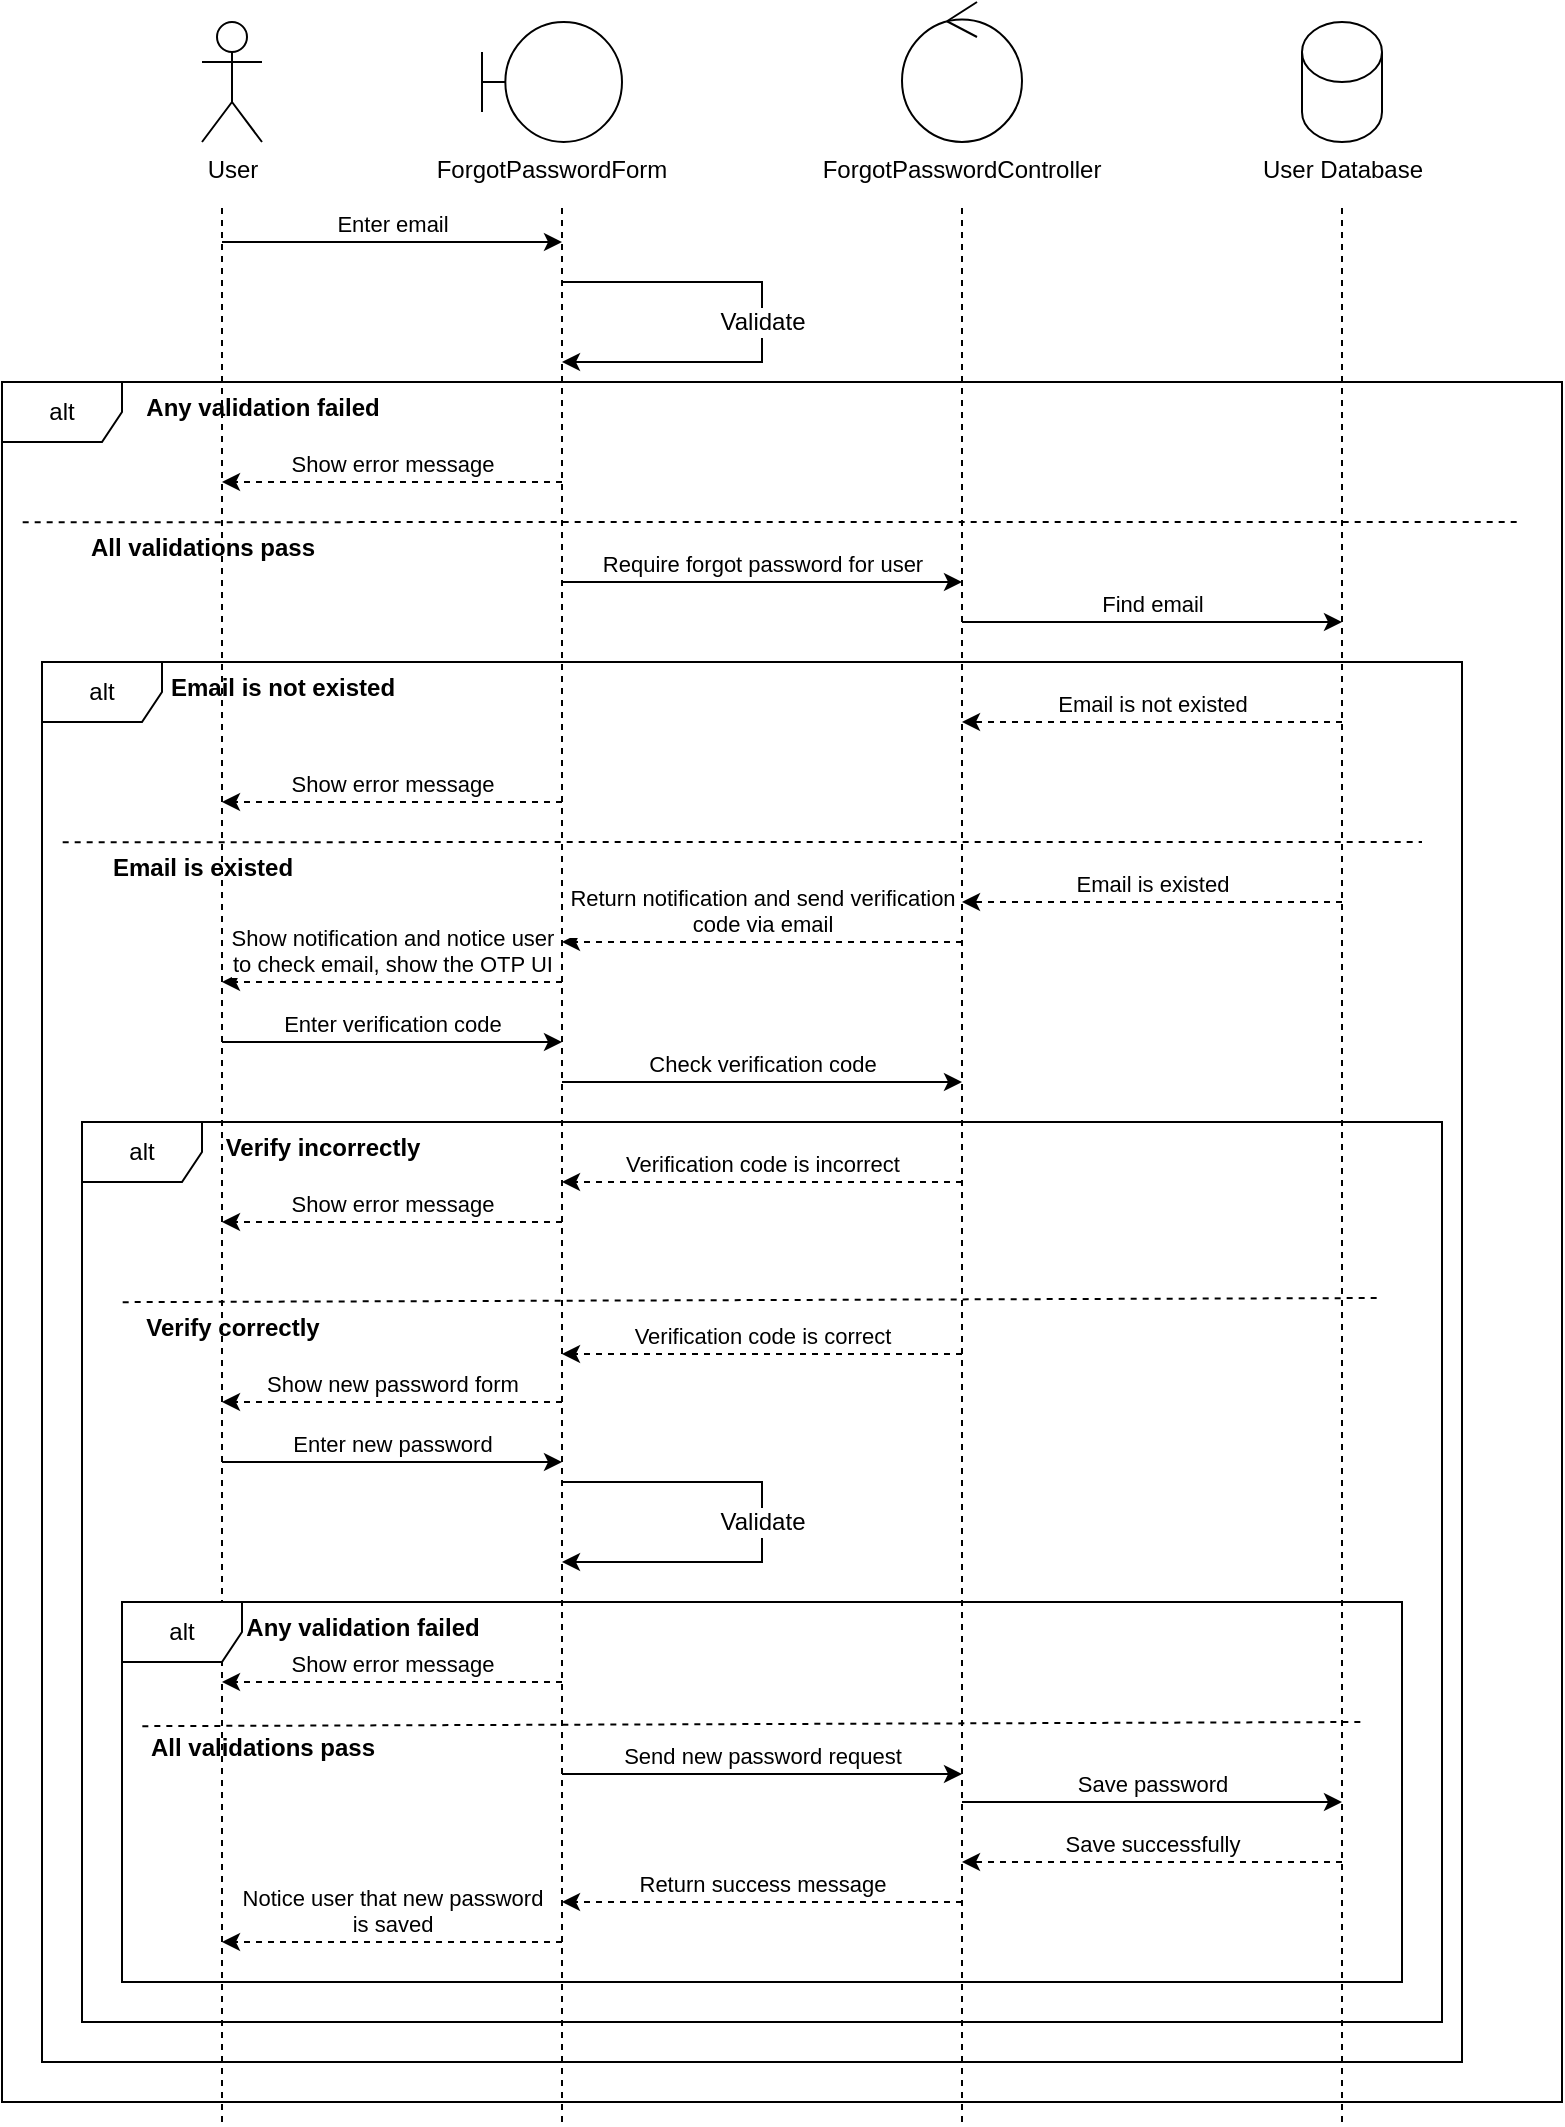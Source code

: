 <mxfile version="26.0.16">
  <diagram name="Page-1" id="g4U0RCYTOHZ-zmsss6JM">
    <mxGraphModel dx="773" dy="992" grid="1" gridSize="10" guides="1" tooltips="1" connect="1" arrows="1" fold="1" page="1" pageScale="1" pageWidth="850" pageHeight="1100" math="0" shadow="0">
      <root>
        <mxCell id="0" />
        <mxCell id="1" parent="0" />
        <mxCell id="nhiZV5JKcpSrHTk-ohBs-1" value="User" style="shape=umlActor;verticalLabelPosition=bottom;verticalAlign=top;html=1;outlineConnect=0;" vertex="1" parent="1">
          <mxGeometry x="120" y="40" width="30" height="60" as="geometry" />
        </mxCell>
        <mxCell id="nhiZV5JKcpSrHTk-ohBs-2" value="ForgotPasswordForm" style="shape=umlBoundary;whiteSpace=wrap;html=1;verticalAlign=top;fontSize=12;labelPosition=center;verticalLabelPosition=bottom;align=center;" vertex="1" parent="1">
          <mxGeometry x="260" y="40" width="70" height="60" as="geometry" />
        </mxCell>
        <mxCell id="nhiZV5JKcpSrHTk-ohBs-3" value="ForgotPasswordController" style="ellipse;shape=umlControl;whiteSpace=wrap;html=1;labelPosition=center;verticalLabelPosition=bottom;align=center;verticalAlign=top;" vertex="1" parent="1">
          <mxGeometry x="470" y="30" width="60" height="70" as="geometry" />
        </mxCell>
        <mxCell id="nhiZV5JKcpSrHTk-ohBs-4" value="User Database" style="shape=cylinder3;html=1;boundedLbl=1;backgroundOutline=1;size=15;labelPosition=center;verticalLabelPosition=bottom;align=center;verticalAlign=top;" vertex="1" parent="1">
          <mxGeometry x="670" y="40.0" width="40" height="60" as="geometry" />
        </mxCell>
        <mxCell id="nhiZV5JKcpSrHTk-ohBs-5" value="" style="endArrow=none;dashed=1;html=1;rounded=0;" edge="1" parent="1">
          <mxGeometry width="50" height="50" relative="1" as="geometry">
            <mxPoint x="130" y="1090" as="sourcePoint" />
            <mxPoint x="130" y="130" as="targetPoint" />
          </mxGeometry>
        </mxCell>
        <mxCell id="nhiZV5JKcpSrHTk-ohBs-6" value="" style="endArrow=none;dashed=1;html=1;rounded=0;" edge="1" parent="1">
          <mxGeometry width="50" height="50" relative="1" as="geometry">
            <mxPoint x="300" y="1090" as="sourcePoint" />
            <mxPoint x="300" y="130" as="targetPoint" />
          </mxGeometry>
        </mxCell>
        <mxCell id="nhiZV5JKcpSrHTk-ohBs-7" value="" style="endArrow=none;dashed=1;html=1;rounded=0;" edge="1" parent="1">
          <mxGeometry width="50" height="50" relative="1" as="geometry">
            <mxPoint x="500" y="1090" as="sourcePoint" />
            <mxPoint x="500" y="130" as="targetPoint" />
          </mxGeometry>
        </mxCell>
        <mxCell id="nhiZV5JKcpSrHTk-ohBs-8" value="" style="endArrow=none;dashed=1;html=1;rounded=0;" edge="1" parent="1">
          <mxGeometry width="50" height="50" relative="1" as="geometry">
            <mxPoint x="690" y="1090" as="sourcePoint" />
            <mxPoint x="690" y="130" as="targetPoint" />
          </mxGeometry>
        </mxCell>
        <mxCell id="nhiZV5JKcpSrHTk-ohBs-9" value="Enter email" style="endArrow=classic;html=1;rounded=0;labelPosition=center;verticalLabelPosition=top;align=center;verticalAlign=bottom;" edge="1" parent="1">
          <mxGeometry width="50" height="50" relative="1" as="geometry">
            <mxPoint x="130" y="150" as="sourcePoint" />
            <mxPoint x="300" y="150" as="targetPoint" />
          </mxGeometry>
        </mxCell>
        <mxCell id="nhiZV5JKcpSrHTk-ohBs-10" value="Validate" style="endArrow=classic;html=1;rounded=0;labelPosition=center;verticalLabelPosition=middle;align=center;verticalAlign=middle;fontFamily=Helvetica;fontSize=12;fontColor=default;" edge="1" parent="1">
          <mxGeometry width="50" height="50" relative="1" as="geometry">
            <mxPoint x="300" y="170" as="sourcePoint" />
            <mxPoint x="300" y="210" as="targetPoint" />
            <Array as="points">
              <mxPoint x="400" y="170" />
              <mxPoint x="400" y="210" />
            </Array>
          </mxGeometry>
        </mxCell>
        <mxCell id="nhiZV5JKcpSrHTk-ohBs-11" value="alt" style="shape=umlFrame;whiteSpace=wrap;html=1;pointerEvents=0;" vertex="1" parent="1">
          <mxGeometry x="20" y="220" width="780" height="860" as="geometry" />
        </mxCell>
        <mxCell id="nhiZV5JKcpSrHTk-ohBs-12" value="Any validation failed" style="text;align=center;fontStyle=1;verticalAlign=middle;spacingLeft=3;spacingRight=3;strokeColor=none;rotatable=0;points=[[0,0.5],[1,0.5]];portConstraint=eastwest;html=1;" vertex="1" parent="1">
          <mxGeometry x="110" y="220" width="80" height="26" as="geometry" />
        </mxCell>
        <mxCell id="nhiZV5JKcpSrHTk-ohBs-13" value="Show error message" style="endArrow=classic;html=1;rounded=0;dashed=1;labelPosition=center;verticalLabelPosition=top;align=center;verticalAlign=bottom;" edge="1" parent="1">
          <mxGeometry width="50" height="50" relative="1" as="geometry">
            <mxPoint x="300" y="270" as="sourcePoint" />
            <mxPoint x="130" y="270" as="targetPoint" />
          </mxGeometry>
        </mxCell>
        <mxCell id="nhiZV5JKcpSrHTk-ohBs-14" value="" style="endArrow=none;dashed=1;html=1;rounded=0;fontFamily=Helvetica;fontSize=12;fontColor=default;exitX=0.001;exitY=0.224;exitDx=0;exitDy=0;exitPerimeter=0;" edge="1" parent="1">
          <mxGeometry width="50" height="50" relative="1" as="geometry">
            <mxPoint x="30.34" y="290.08" as="sourcePoint" />
            <mxPoint x="780" y="290" as="targetPoint" />
          </mxGeometry>
        </mxCell>
        <mxCell id="nhiZV5JKcpSrHTk-ohBs-17" value="All validations pass" style="text;align=center;fontStyle=1;verticalAlign=middle;spacingLeft=3;spacingRight=3;strokeColor=none;rotatable=0;points=[[0,0.5],[1,0.5]];portConstraint=eastwest;html=1;" vertex="1" parent="1">
          <mxGeometry x="80" y="290" width="80" height="26" as="geometry" />
        </mxCell>
        <mxCell id="nhiZV5JKcpSrHTk-ohBs-18" value="Require forgot password for user" style="endArrow=classic;html=1;rounded=0;labelPosition=center;verticalLabelPosition=top;align=center;verticalAlign=bottom;" edge="1" parent="1">
          <mxGeometry width="50" height="50" relative="1" as="geometry">
            <mxPoint x="300" y="320" as="sourcePoint" />
            <mxPoint x="500" y="320" as="targetPoint" />
          </mxGeometry>
        </mxCell>
        <mxCell id="nhiZV5JKcpSrHTk-ohBs-19" value="Find email" style="endArrow=classic;html=1;rounded=0;labelPosition=center;verticalLabelPosition=top;align=center;verticalAlign=bottom;" edge="1" parent="1">
          <mxGeometry width="50" height="50" relative="1" as="geometry">
            <mxPoint x="500" y="340" as="sourcePoint" />
            <mxPoint x="690" y="340" as="targetPoint" />
          </mxGeometry>
        </mxCell>
        <mxCell id="nhiZV5JKcpSrHTk-ohBs-20" value="alt" style="shape=umlFrame;whiteSpace=wrap;html=1;pointerEvents=0;" vertex="1" parent="1">
          <mxGeometry x="40" y="360" width="710" height="700" as="geometry" />
        </mxCell>
        <mxCell id="nhiZV5JKcpSrHTk-ohBs-21" value="Email is not existed" style="text;align=center;fontStyle=1;verticalAlign=middle;spacingLeft=3;spacingRight=3;strokeColor=none;rotatable=0;points=[[0,0.5],[1,0.5]];portConstraint=eastwest;html=1;" vertex="1" parent="1">
          <mxGeometry x="120" y="360" width="80" height="26" as="geometry" />
        </mxCell>
        <mxCell id="nhiZV5JKcpSrHTk-ohBs-22" value="Email is not existed" style="endArrow=classic;html=1;rounded=0;dashed=1;labelPosition=center;verticalLabelPosition=top;align=center;verticalAlign=bottom;" edge="1" parent="1">
          <mxGeometry width="50" height="50" relative="1" as="geometry">
            <mxPoint x="690" y="390" as="sourcePoint" />
            <mxPoint x="500" y="390" as="targetPoint" />
          </mxGeometry>
        </mxCell>
        <mxCell id="nhiZV5JKcpSrHTk-ohBs-23" value="Return success message" style="endArrow=classic;html=1;rounded=0;dashed=1;labelPosition=center;verticalLabelPosition=top;align=center;verticalAlign=bottom;" edge="1" parent="1">
          <mxGeometry width="50" height="50" relative="1" as="geometry">
            <mxPoint x="500" y="980" as="sourcePoint" />
            <mxPoint x="300" y="980" as="targetPoint" />
          </mxGeometry>
        </mxCell>
        <mxCell id="nhiZV5JKcpSrHTk-ohBs-24" value="Show error message" style="endArrow=classic;html=1;rounded=0;dashed=1;labelPosition=center;verticalLabelPosition=top;align=center;verticalAlign=bottom;" edge="1" parent="1">
          <mxGeometry width="50" height="50" relative="1" as="geometry">
            <mxPoint x="300" y="430" as="sourcePoint" />
            <mxPoint x="130" y="430" as="targetPoint" />
          </mxGeometry>
        </mxCell>
        <mxCell id="nhiZV5JKcpSrHTk-ohBs-25" value="" style="endArrow=none;dashed=1;html=1;rounded=0;fontFamily=Helvetica;fontSize=12;fontColor=default;exitX=0.001;exitY=0.224;exitDx=0;exitDy=0;exitPerimeter=0;" edge="1" parent="1">
          <mxGeometry width="50" height="50" relative="1" as="geometry">
            <mxPoint x="50.34" y="450.08" as="sourcePoint" />
            <mxPoint x="730" y="450" as="targetPoint" />
          </mxGeometry>
        </mxCell>
        <mxCell id="nhiZV5JKcpSrHTk-ohBs-26" value="Email is existed" style="text;align=center;fontStyle=1;verticalAlign=middle;spacingLeft=3;spacingRight=3;strokeColor=none;rotatable=0;points=[[0,0.5],[1,0.5]];portConstraint=eastwest;html=1;" vertex="1" parent="1">
          <mxGeometry x="80" y="450" width="80" height="26" as="geometry" />
        </mxCell>
        <mxCell id="nhiZV5JKcpSrHTk-ohBs-27" value="Email is existed" style="endArrow=classic;html=1;rounded=0;dashed=1;labelPosition=center;verticalLabelPosition=top;align=center;verticalAlign=bottom;" edge="1" parent="1">
          <mxGeometry width="50" height="50" relative="1" as="geometry">
            <mxPoint x="690" y="480" as="sourcePoint" />
            <mxPoint x="500" y="480" as="targetPoint" />
          </mxGeometry>
        </mxCell>
        <mxCell id="nhiZV5JKcpSrHTk-ohBs-29" value="Return notification and send verification&lt;div&gt;code via email&lt;/div&gt;" style="endArrow=classic;html=1;rounded=0;dashed=1;labelPosition=center;verticalLabelPosition=top;align=center;verticalAlign=bottom;" edge="1" parent="1">
          <mxGeometry width="50" height="50" relative="1" as="geometry">
            <mxPoint x="500" y="500" as="sourcePoint" />
            <mxPoint x="300" y="500" as="targetPoint" />
          </mxGeometry>
        </mxCell>
        <mxCell id="nhiZV5JKcpSrHTk-ohBs-31" value="Show notification and notice user&lt;div&gt;to check email, show the OTP UI&lt;/div&gt;" style="endArrow=classic;html=1;rounded=0;dashed=1;labelPosition=center;verticalLabelPosition=top;align=center;verticalAlign=bottom;" edge="1" parent="1">
          <mxGeometry width="50" height="50" relative="1" as="geometry">
            <mxPoint x="300" y="520" as="sourcePoint" />
            <mxPoint x="130" y="520" as="targetPoint" />
          </mxGeometry>
        </mxCell>
        <mxCell id="nhiZV5JKcpSrHTk-ohBs-32" value="Enter verification code" style="endArrow=classic;html=1;rounded=0;labelPosition=center;verticalLabelPosition=top;align=center;verticalAlign=bottom;" edge="1" parent="1">
          <mxGeometry width="50" height="50" relative="1" as="geometry">
            <mxPoint x="130" y="550" as="sourcePoint" />
            <mxPoint x="300" y="550" as="targetPoint" />
          </mxGeometry>
        </mxCell>
        <mxCell id="nhiZV5JKcpSrHTk-ohBs-33" value="alt" style="shape=umlFrame;whiteSpace=wrap;html=1;pointerEvents=0;" vertex="1" parent="1">
          <mxGeometry x="60" y="590" width="680" height="450" as="geometry" />
        </mxCell>
        <mxCell id="nhiZV5JKcpSrHTk-ohBs-35" value="Check verification code" style="endArrow=classic;html=1;rounded=0;labelPosition=center;verticalLabelPosition=top;align=center;verticalAlign=bottom;" edge="1" parent="1">
          <mxGeometry width="50" height="50" relative="1" as="geometry">
            <mxPoint x="300" y="570" as="sourcePoint" />
            <mxPoint x="500" y="570" as="targetPoint" />
          </mxGeometry>
        </mxCell>
        <mxCell id="nhiZV5JKcpSrHTk-ohBs-36" value="Verification code is incorrect" style="endArrow=classic;html=1;rounded=0;dashed=1;labelPosition=center;verticalLabelPosition=top;align=center;verticalAlign=bottom;" edge="1" parent="1">
          <mxGeometry width="50" height="50" relative="1" as="geometry">
            <mxPoint x="500" y="620" as="sourcePoint" />
            <mxPoint x="300" y="620" as="targetPoint" />
          </mxGeometry>
        </mxCell>
        <mxCell id="nhiZV5JKcpSrHTk-ohBs-37" value="Verify incorrectly" style="text;align=center;fontStyle=1;verticalAlign=middle;spacingLeft=3;spacingRight=3;strokeColor=none;rotatable=0;points=[[0,0.5],[1,0.5]];portConstraint=eastwest;html=1;" vertex="1" parent="1">
          <mxGeometry x="140" y="590" width="80" height="26" as="geometry" />
        </mxCell>
        <mxCell id="nhiZV5JKcpSrHTk-ohBs-39" value="Show error message" style="endArrow=classic;html=1;rounded=0;dashed=1;labelPosition=center;verticalLabelPosition=top;align=center;verticalAlign=bottom;" edge="1" parent="1">
          <mxGeometry width="50" height="50" relative="1" as="geometry">
            <mxPoint x="300" y="640" as="sourcePoint" />
            <mxPoint x="130" y="640" as="targetPoint" />
          </mxGeometry>
        </mxCell>
        <mxCell id="nhiZV5JKcpSrHTk-ohBs-40" value="" style="endArrow=none;dashed=1;html=1;rounded=0;fontFamily=Helvetica;fontSize=12;fontColor=default;exitX=0.001;exitY=0.224;exitDx=0;exitDy=0;exitPerimeter=0;" edge="1" parent="1">
          <mxGeometry width="50" height="50" relative="1" as="geometry">
            <mxPoint x="80.34" y="680.08" as="sourcePoint" />
            <mxPoint x="710" y="678" as="targetPoint" />
          </mxGeometry>
        </mxCell>
        <mxCell id="nhiZV5JKcpSrHTk-ohBs-44" value="Verify correctly" style="text;align=center;fontStyle=1;verticalAlign=middle;spacingLeft=3;spacingRight=3;strokeColor=none;rotatable=0;points=[[0,0.5],[1,0.5]];portConstraint=eastwest;html=1;" vertex="1" parent="1">
          <mxGeometry x="95" y="680" width="80" height="26" as="geometry" />
        </mxCell>
        <mxCell id="nhiZV5JKcpSrHTk-ohBs-46" value="Show new password form" style="endArrow=classic;html=1;rounded=0;dashed=1;labelPosition=center;verticalLabelPosition=top;align=center;verticalAlign=bottom;" edge="1" parent="1">
          <mxGeometry width="50" height="50" relative="1" as="geometry">
            <mxPoint x="300" y="730" as="sourcePoint" />
            <mxPoint x="130" y="730" as="targetPoint" />
          </mxGeometry>
        </mxCell>
        <mxCell id="nhiZV5JKcpSrHTk-ohBs-47" value="Verification code is correct" style="endArrow=classic;html=1;rounded=0;dashed=1;labelPosition=center;verticalLabelPosition=top;align=center;verticalAlign=bottom;" edge="1" parent="1">
          <mxGeometry width="50" height="50" relative="1" as="geometry">
            <mxPoint x="500" y="706" as="sourcePoint" />
            <mxPoint x="300" y="706" as="targetPoint" />
          </mxGeometry>
        </mxCell>
        <mxCell id="nhiZV5JKcpSrHTk-ohBs-49" value="Enter new password" style="endArrow=classic;html=1;rounded=0;labelPosition=center;verticalLabelPosition=top;align=center;verticalAlign=bottom;" edge="1" parent="1">
          <mxGeometry width="50" height="50" relative="1" as="geometry">
            <mxPoint x="130" y="760" as="sourcePoint" />
            <mxPoint x="300" y="760" as="targetPoint" />
          </mxGeometry>
        </mxCell>
        <mxCell id="nhiZV5JKcpSrHTk-ohBs-50" value="Validate" style="endArrow=classic;html=1;rounded=0;labelPosition=center;verticalLabelPosition=middle;align=center;verticalAlign=middle;fontFamily=Helvetica;fontSize=12;fontColor=default;" edge="1" parent="1">
          <mxGeometry width="50" height="50" relative="1" as="geometry">
            <mxPoint x="300" y="770" as="sourcePoint" />
            <mxPoint x="300" y="810" as="targetPoint" />
            <Array as="points">
              <mxPoint x="400" y="770" />
              <mxPoint x="400" y="810" />
            </Array>
          </mxGeometry>
        </mxCell>
        <mxCell id="nhiZV5JKcpSrHTk-ohBs-51" value="alt" style="shape=umlFrame;whiteSpace=wrap;html=1;pointerEvents=0;" vertex="1" parent="1">
          <mxGeometry x="80" y="830" width="640" height="190" as="geometry" />
        </mxCell>
        <mxCell id="nhiZV5JKcpSrHTk-ohBs-53" value="Show error message" style="endArrow=classic;html=1;rounded=0;dashed=1;labelPosition=center;verticalLabelPosition=top;align=center;verticalAlign=bottom;" edge="1" parent="1">
          <mxGeometry width="50" height="50" relative="1" as="geometry">
            <mxPoint x="300" y="870" as="sourcePoint" />
            <mxPoint x="130" y="870" as="targetPoint" />
          </mxGeometry>
        </mxCell>
        <mxCell id="nhiZV5JKcpSrHTk-ohBs-54" value="Any validation failed" style="text;align=center;fontStyle=1;verticalAlign=middle;spacingLeft=3;spacingRight=3;strokeColor=none;rotatable=0;points=[[0,0.5],[1,0.5]];portConstraint=eastwest;html=1;" vertex="1" parent="1">
          <mxGeometry x="160" y="830" width="80" height="26" as="geometry" />
        </mxCell>
        <mxCell id="nhiZV5JKcpSrHTk-ohBs-55" value="" style="endArrow=none;dashed=1;html=1;rounded=0;fontFamily=Helvetica;fontSize=12;fontColor=default;exitX=0.001;exitY=0.224;exitDx=0;exitDy=0;exitPerimeter=0;" edge="1" parent="1">
          <mxGeometry width="50" height="50" relative="1" as="geometry">
            <mxPoint x="90.17" y="892.08" as="sourcePoint" />
            <mxPoint x="699.83" y="890" as="targetPoint" />
          </mxGeometry>
        </mxCell>
        <mxCell id="nhiZV5JKcpSrHTk-ohBs-60" value="All validations pass" style="text;align=center;fontStyle=1;verticalAlign=middle;spacingLeft=3;spacingRight=3;strokeColor=none;rotatable=0;points=[[0,0.5],[1,0.5]];portConstraint=eastwest;html=1;" vertex="1" parent="1">
          <mxGeometry x="110" y="890" width="80" height="26" as="geometry" />
        </mxCell>
        <mxCell id="nhiZV5JKcpSrHTk-ohBs-61" value="Send new password request" style="endArrow=classic;html=1;rounded=0;labelPosition=center;verticalLabelPosition=top;align=center;verticalAlign=bottom;" edge="1" parent="1">
          <mxGeometry width="50" height="50" relative="1" as="geometry">
            <mxPoint x="300" y="916" as="sourcePoint" />
            <mxPoint x="500" y="916" as="targetPoint" />
          </mxGeometry>
        </mxCell>
        <mxCell id="nhiZV5JKcpSrHTk-ohBs-62" value="Save password" style="endArrow=classic;html=1;rounded=0;labelPosition=center;verticalLabelPosition=top;align=center;verticalAlign=bottom;" edge="1" parent="1">
          <mxGeometry width="50" height="50" relative="1" as="geometry">
            <mxPoint x="500" y="930" as="sourcePoint" />
            <mxPoint x="690" y="930" as="targetPoint" />
          </mxGeometry>
        </mxCell>
        <mxCell id="nhiZV5JKcpSrHTk-ohBs-64" value="Save successfully" style="endArrow=classic;html=1;rounded=0;dashed=1;labelPosition=center;verticalLabelPosition=top;align=center;verticalAlign=bottom;" edge="1" parent="1">
          <mxGeometry width="50" height="50" relative="1" as="geometry">
            <mxPoint x="690" y="960" as="sourcePoint" />
            <mxPoint x="500" y="960" as="targetPoint" />
          </mxGeometry>
        </mxCell>
        <mxCell id="nhiZV5JKcpSrHTk-ohBs-65" value="Notice user that new password&lt;div&gt;is saved&lt;/div&gt;" style="endArrow=classic;html=1;rounded=0;dashed=1;labelPosition=center;verticalLabelPosition=top;align=center;verticalAlign=bottom;" edge="1" parent="1">
          <mxGeometry width="50" height="50" relative="1" as="geometry">
            <mxPoint x="300" y="1000" as="sourcePoint" />
            <mxPoint x="130" y="1000" as="targetPoint" />
          </mxGeometry>
        </mxCell>
      </root>
    </mxGraphModel>
  </diagram>
</mxfile>
